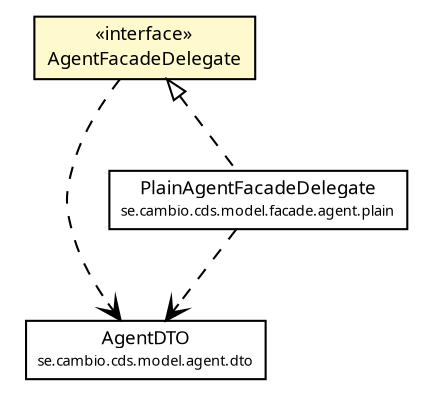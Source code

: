 #!/usr/local/bin/dot
#
# Class diagram 
# Generated by UMLGraph version R5_6 (http://www.umlgraph.org/)
#

digraph G {
	edge [fontname="Trebuchet MS",fontsize=10,labelfontname="Trebuchet MS",labelfontsize=10];
	node [fontname="Trebuchet MS",fontsize=10,shape=plaintext];
	nodesep=0.25;
	ranksep=0.5;
	// se.cambio.cds.model.agent.dto.AgentDTO
	c72576 [label=<<table title="se.cambio.cds.model.agent.dto.AgentDTO" border="0" cellborder="1" cellspacing="0" cellpadding="2" port="p" href="../../../agent/dto/AgentDTO.html">
		<tr><td><table border="0" cellspacing="0" cellpadding="1">
<tr><td align="center" balign="center"><font face="Trebuchet MS"> AgentDTO </font></td></tr>
<tr><td align="center" balign="center"><font face="Trebuchet MS" point-size="7.0"> se.cambio.cds.model.agent.dto </font></td></tr>
		</table></td></tr>
		</table>>, URL="../../../agent/dto/AgentDTO.html", fontname="Trebuchet MS", fontcolor="black", fontsize=9.0];
	// se.cambio.cds.model.facade.agent.delegate.AgentFacadeDelegate
	c72753 [label=<<table title="se.cambio.cds.model.facade.agent.delegate.AgentFacadeDelegate" border="0" cellborder="1" cellspacing="0" cellpadding="2" port="p" bgcolor="lemonChiffon" href="./AgentFacadeDelegate.html">
		<tr><td><table border="0" cellspacing="0" cellpadding="1">
<tr><td align="center" balign="center"> &#171;interface&#187; </td></tr>
<tr><td align="center" balign="center"><font face="Trebuchet MS"> AgentFacadeDelegate </font></td></tr>
		</table></td></tr>
		</table>>, URL="./AgentFacadeDelegate.html", fontname="Trebuchet MS", fontcolor="black", fontsize=9.0];
	// se.cambio.cds.model.facade.agent.plain.PlainAgentFacadeDelegate
	c72755 [label=<<table title="se.cambio.cds.model.facade.agent.plain.PlainAgentFacadeDelegate" border="0" cellborder="1" cellspacing="0" cellpadding="2" port="p" href="../plain/PlainAgentFacadeDelegate.html">
		<tr><td><table border="0" cellspacing="0" cellpadding="1">
<tr><td align="center" balign="center"><font face="Trebuchet MS"> PlainAgentFacadeDelegate </font></td></tr>
<tr><td align="center" balign="center"><font face="Trebuchet MS" point-size="7.0"> se.cambio.cds.model.facade.agent.plain </font></td></tr>
		</table></td></tr>
		</table>>, URL="../plain/PlainAgentFacadeDelegate.html", fontname="Trebuchet MS", fontcolor="black", fontsize=9.0];
	//se.cambio.cds.model.facade.agent.plain.PlainAgentFacadeDelegate implements se.cambio.cds.model.facade.agent.delegate.AgentFacadeDelegate
	c72753:p -> c72755:p [dir=back,arrowtail=empty,style=dashed];
	// se.cambio.cds.model.facade.agent.delegate.AgentFacadeDelegate DEPEND se.cambio.cds.model.agent.dto.AgentDTO
	c72753:p -> c72576:p [taillabel="", label="", headlabel="", fontname="Trebuchet MS", fontcolor="black", fontsize=10.0, color="black", arrowhead=open, style=dashed];
	// se.cambio.cds.model.facade.agent.plain.PlainAgentFacadeDelegate DEPEND se.cambio.cds.model.agent.dto.AgentDTO
	c72755:p -> c72576:p [taillabel="", label="", headlabel="", fontname="Trebuchet MS", fontcolor="black", fontsize=10.0, color="black", arrowhead=open, style=dashed];
}

